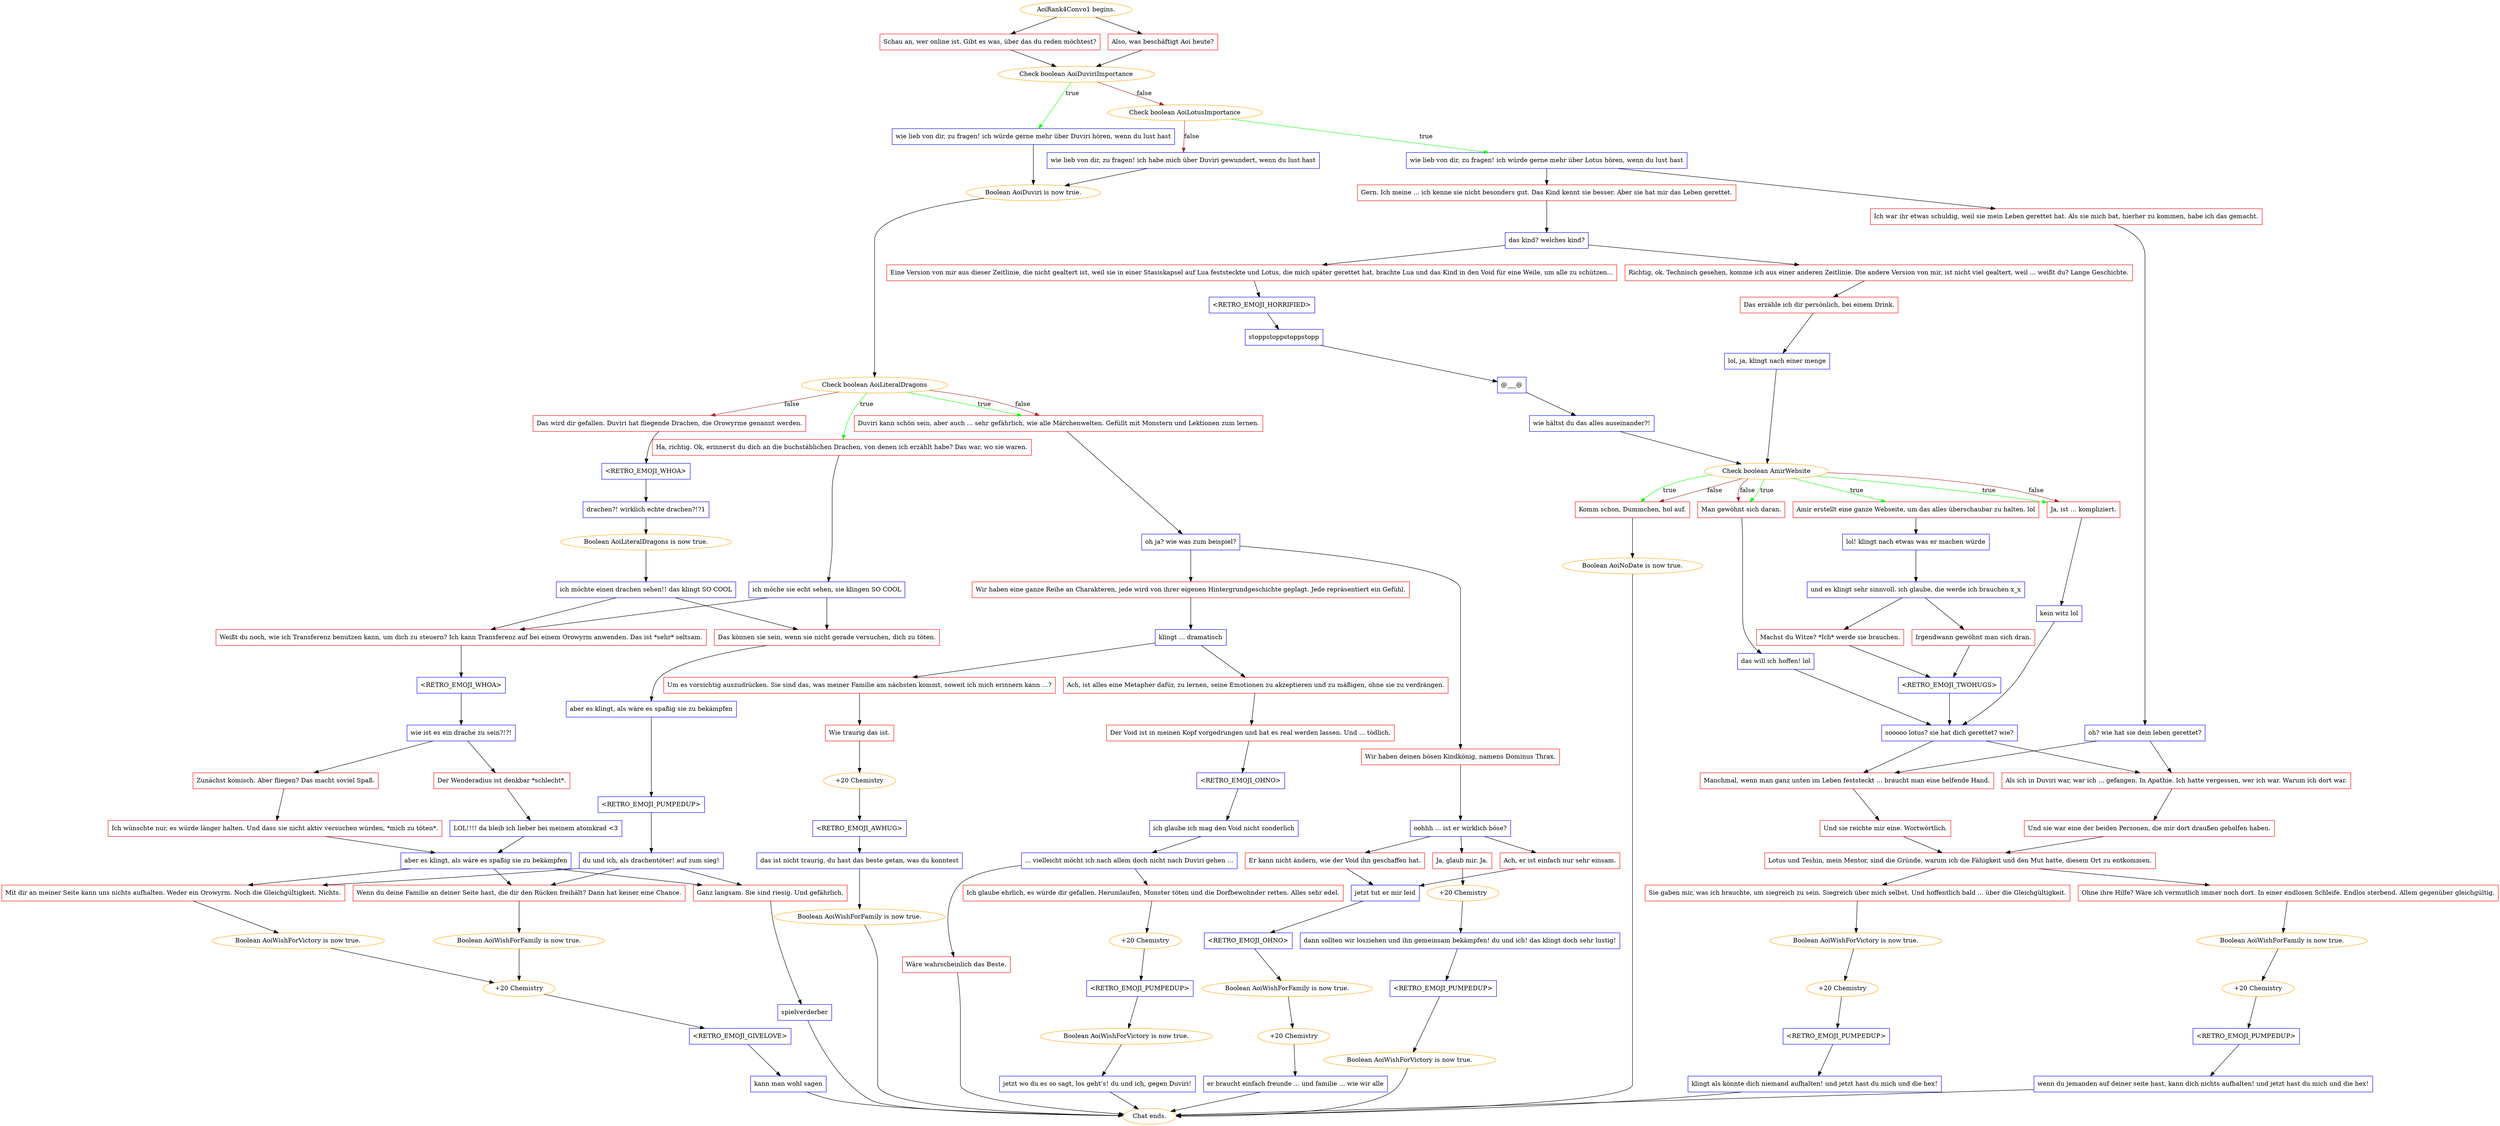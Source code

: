 digraph {
	"AoiRank4Convo1 begins." [color=orange];
		"AoiRank4Convo1 begins." -> j2945301738;
		"AoiRank4Convo1 begins." -> j2441103538;
	j2945301738 [label="Schau an, wer online ist. Gibt es was, über das du reden möchtest?",shape=box,color=red];
		j2945301738 -> j1809401539;
	j2441103538 [label="Also, was beschäftigt Aoi heute?",shape=box,color=red];
		j2441103538 -> j1809401539;
	j1809401539 [label="Check boolean AoiDuviriImportance",color=orange];
		j1809401539 -> j1802290575 [label=true,color=green];
		j1809401539 -> j154481637 [label=false,color=brown];
	j1802290575 [label="wie lieb von dir, zu fragen! ich würde gerne mehr über Duviri hören, wenn du lust hast",shape=box,color=blue];
		j1802290575 -> j2368671069;
	j154481637 [label="Check boolean AoiLotusImportance",color=orange];
		j154481637 -> j3668057239 [label=true,color=green];
		j154481637 -> j4176646235 [label=false,color=brown];
	j2368671069 [label="Boolean AoiDuviri is now true.",color=orange];
		j2368671069 -> j3275037065;
	j3668057239 [label="wie lieb von dir, zu fragen! ich würde gerne mehr über Lotus hören, wenn du lust hast",shape=box,color=blue];
		j3668057239 -> j2329987836;
		j3668057239 -> j3509431302;
	j4176646235 [label="wie lieb von dir, zu fragen! ich habe mich über Duviri gewundert, wenn du lust hast",shape=box,color=blue];
		j4176646235 -> j2368671069;
	j3275037065 [label="Check boolean AoiLiteralDragons",color=orange];
		j3275037065 -> j3393414538 [label=true,color=green];
		j3275037065 -> j1711274439 [label=true,color=green];
		j3275037065 -> j3382452569 [label=false,color=brown];
		j3275037065 -> j1711274439 [label=false,color=brown];
	j2329987836 [label="Gern. Ich meine ... ich kenne sie nicht besonders gut. Das Kind kennt sie besser. Aber sie hat mir das Leben gerettet.",shape=box,color=red];
		j2329987836 -> j2423487354;
	j3509431302 [label="Ich war ihr etwas schuldig, weil sie mein Leben gerettet hat. Als sie mich bat, hierher zu kommen, habe ich das gemacht.",shape=box,color=red];
		j3509431302 -> j2134852638;
	j3393414538 [label="Ha, richtig. Ok, erinnerst du dich an die buchstäblichen Drachen, von denen ich erzählt habe? Das war, wo sie waren.",shape=box,color=red];
		j3393414538 -> j2632062152;
	j1711274439 [label="Duviri kann schön sein, aber auch ... sehr gefährlich, wie alle Märchenwelten. Gefüllt mit Monstern und Lektionen zum lernen.",shape=box,color=red];
		j1711274439 -> j1479472955;
	j3382452569 [label="Das wird dir gefallen. Duviri hat fliegende Drachen, die Orowyrme genannt werden.",shape=box,color=red];
		j3382452569 -> j1212440435;
	j2423487354 [label="das kind? welches kind?",shape=box,color=blue];
		j2423487354 -> j4127761587;
		j2423487354 -> j2850575555;
	j2134852638 [label="oh? wie hat sie dein leben gerettet?",shape=box,color=blue];
		j2134852638 -> j1862875947;
		j2134852638 -> j2961099713;
	j2632062152 [label="ich möche sie echt sehen, sie klingen SO COOL",shape=box,color=blue];
		j2632062152 -> j2494483619;
		j2632062152 -> j2595138592;
	j1479472955 [label="oh ja? wie was zum beispiel?",shape=box,color=blue];
		j1479472955 -> j3407463632;
		j1479472955 -> j1196308556;
	j1212440435 [label="<RETRO_EMOJI_WHOA>",shape=box,color=blue];
		j1212440435 -> j2171575733;
	j4127761587 [label="Eine Version von mir aus dieser Zeitlinie, die nicht gealtert ist, weil sie in einer Stasiskapsel auf Lua feststeckte und Lotus, die mich später gerettet hat, brachte Lua und das Kind in den Void für eine Weile, um alle zu schützen...",shape=box,color=red];
		j4127761587 -> j2360185147;
	j2850575555 [label="Richtig, ok. Technisch gesehen, komme ich aus einer anderen Zeitlinie. Die andere Version von mir, ist nicht viel gealtert, weil ... weißt du? Lange Geschichte.",shape=box,color=red];
		j2850575555 -> j1328899507;
	j1862875947 [label="Als ich in Duviri war, war ich ... gefangen. In Apathie. Ich hatte vergessen, wer ich war. Warum ich dort war.",shape=box,color=red];
		j1862875947 -> j1619427042;
	j2961099713 [label="Manchmal, wenn man ganz unten im Leben feststeckt ... braucht man eine helfende Hand.",shape=box,color=red];
		j2961099713 -> j4210097118;
	j2494483619 [label="Weißt du noch, wie ich Transferenz benutzen kann, um dich zu steuern? Ich kann Transferenz auf bei einem Orowyrm anwenden. Das ist *sehr* seltsam.",shape=box,color=red];
		j2494483619 -> j892305428;
	j2595138592 [label="Das können sie sein, wenn sie nicht gerade versuchen, dich zu töten.",shape=box,color=red];
		j2595138592 -> j1175526775;
	j3407463632 [label="Wir haben deinen bösen Kindkönig, namens Dominus Thrax.",shape=box,color=red];
		j3407463632 -> j1849837666;
	j1196308556 [label="Wir haben eine ganze Reihe an Charakteren, jede wird von ihrer eigenen Hintergrundgeschichte geplagt. Jede repräsentiert ein Gefühl.",shape=box,color=red];
		j1196308556 -> j2092088615;
	j2171575733 [label="drachen?! wirklich echte drachen?!?1",shape=box,color=blue];
		j2171575733 -> j2808268744;
	j2360185147 [label="<RETRO_EMOJI_HORRIFIED>",shape=box,color=blue];
		j2360185147 -> j396927134;
	j1328899507 [label="Das erzähle ich dir persönlich, bei einem Drink.",shape=box,color=red];
		j1328899507 -> j3536425178;
	j1619427042 [label="Und sie war eine der beiden Personen, die mir dort draußen geholfen haben.",shape=box,color=red];
		j1619427042 -> j4252842113;
	j4210097118 [label="Und sie reichte mir eine. Wortwörtlich.",shape=box,color=red];
		j4210097118 -> j4252842113;
	j892305428 [label="<RETRO_EMOJI_WHOA>",shape=box,color=blue];
		j892305428 -> j443996562;
	j1175526775 [label="aber es klingt, als wäre es spaßig sie zu bekämpfen",shape=box,color=blue];
		j1175526775 -> j535975812;
	j1849837666 [label="oohhh ... ist er wirklich böse?",shape=box,color=blue];
		j1849837666 -> j1542765202;
		j1849837666 -> j2145407530;
		j1849837666 -> j721801132;
	j2092088615 [label="klingt ... dramatisch",shape=box,color=blue];
		j2092088615 -> j874382419;
		j2092088615 -> j3015035450;
	j2808268744 [label="Boolean AoiLiteralDragons is now true.",color=orange];
		j2808268744 -> j2378197331;
	j396927134 [label="stoppstoppstoppstopp",shape=box,color=blue];
		j396927134 -> j1286600138;
	j3536425178 [label="lol, ja, klingt nach einer menge",shape=box,color=blue];
		j3536425178 -> j3403710368;
	j4252842113 [label="Lotus und Teshin, mein Mentor, sind die Gründe, warum ich die Fähigkeit und den Mut hatte, diesem Ort zu entkommen.",shape=box,color=red];
		j4252842113 -> j2751122106;
		j4252842113 -> j4217599900;
	j443996562 [label="wie ist es ein drache zu sein?!?!",shape=box,color=blue];
		j443996562 -> j2129676898;
		j443996562 -> j2261581760;
	j535975812 [label="<RETRO_EMOJI_PUMPEDUP>",shape=box,color=blue];
		j535975812 -> j1234380036;
	j1542765202 [label="Ja, glaub mir. Ja.",shape=box,color=red];
		j1542765202 -> j2373709692;
	j2145407530 [label="Ach, er ist einfach nur sehr einsam.",shape=box,color=red];
		j2145407530 -> j1006990048;
	j721801132 [label="Er kann nicht ändern, wie der Void ihn geschaffen hat.",shape=box,color=red];
		j721801132 -> j1006990048;
	j874382419 [label="Um es vorsichtig auszudrücken. Sie sind das, was meiner Familie am nächsten kommt, soweit ich mich erinnern kann …?",shape=box,color=red];
		j874382419 -> j3965777236;
	j3015035450 [label="Ach, ist alles eine Metapher dafür, zu lernen, seine Emotionen zu akzeptieren und zu mäßigen, ohne sie zu verdrängen.",shape=box,color=red];
		j3015035450 -> j849959193;
	j2378197331 [label="ich möchte einen drachen sehen!! das klingt SO COOL",shape=box,color=blue];
		j2378197331 -> j2494483619;
		j2378197331 -> j2595138592;
	j1286600138 [label="@___@",shape=box,color=blue];
		j1286600138 -> j3387614285;
	j3403710368 [label="Check boolean AmirWebsite",color=orange];
		j3403710368 -> j3780504549 [label=true,color=green];
		j3403710368 -> j3873758656 [label=true,color=green];
		j3403710368 -> j3655745245 [label=true,color=green];
		j3403710368 -> j974836432 [label=true,color=green];
		j3403710368 -> j3873758656 [label=false,color=brown];
		j3403710368 -> j3655745245 [label=false,color=brown];
		j3403710368 -> j974836432 [label=false,color=brown];
	j2751122106 [label="Ohne ihre Hilfe? Wäre ich vermutlich immer noch dort. In einer endlosen Schleife. Endlos sterbend. Allem gegenüber gleichgültig.",shape=box,color=red];
		j2751122106 -> j1000710218;
	j4217599900 [label="Sie gaben mir, was ich brauchte, um siegreich zu sein. Siegreich über mich selbst. Und hoffentlich bald ... über die Gleichgültigkeit.",shape=box,color=red];
		j4217599900 -> j1529242858;
	j2129676898 [label="Der Wenderadius ist denkbar *schlecht*.",shape=box,color=red];
		j2129676898 -> j1013138136;
	j2261581760 [label="Zunächst komisch. Aber fliegen? Das macht soviel Spaß.",shape=box,color=red];
		j2261581760 -> j3920570024;
	j1234380036 [label="du und ich, als drachentöter! auf zum sieg!",shape=box,color=blue];
		j1234380036 -> j938392593;
		j1234380036 -> j3431370056;
		j1234380036 -> j768256274;
	j2373709692 [label="+20 Chemistry",color=orange];
		j2373709692 -> j3120438948;
	j1006990048 [label="jetzt tut er mir leid",shape=box,color=blue];
		j1006990048 -> j527871125;
	j3965777236 [label="Wie traurig das ist.",shape=box,color=red];
		j3965777236 -> j2128538454;
	j849959193 [label="Der Void ist in meinen Kopf vorgedrungen und hat es real werden lassen. Und ... tödlich.",shape=box,color=red];
		j849959193 -> j3469261866;
	j3387614285 [label="wie hältst du das alles auseinander?!",shape=box,color=blue];
		j3387614285 -> j3403710368;
	j3780504549 [label="Amir erstellt eine ganze Webseite, um das alles überschaubar zu halten. lol",shape=box,color=red];
		j3780504549 -> j4072480965;
	j3873758656 [label="Ja, ist ... kompliziert.",shape=box,color=red];
		j3873758656 -> j1968453921;
	j3655745245 [label="Man gewöhnt sich daran.",shape=box,color=red];
		j3655745245 -> j3547316432;
	j974836432 [label="Komm schon, Dummchen, hol auf.",shape=box,color=red];
		j974836432 -> j2246494386;
	j1000710218 [label="Boolean AoiWishForFamily is now true.",color=orange];
		j1000710218 -> j4153284249;
	j1529242858 [label="Boolean AoiWishForVictory is now true.",color=orange];
		j1529242858 -> j741253121;
	j1013138136 [label="LOL!!!! da bleib ich lieber bei meinem atomkrad <3",shape=box,color=blue];
		j1013138136 -> j4193106011;
	j3920570024 [label="Ich wünschte nur, es würde länger halten. Und dass sie nicht aktiv versuchen würden, *mich zu töten*.",shape=box,color=red];
		j3920570024 -> j4193106011;
	j938392593 [label="Mit dir an meiner Seite kann uns nichts aufhalten. Weder ein Orowyrm. Noch die Gleichgültigkeit. Nichts.",shape=box,color=red];
		j938392593 -> j1058736175;
	j3431370056 [label="Wenn du deine Familie an deiner Seite hast, die dir den Rücken freihält? Dann hat keiner eine Chance.",shape=box,color=red];
		j3431370056 -> j938619107;
	j768256274 [label="Ganz langsam. Sie sind riesig. Und gefährlich.",shape=box,color=red];
		j768256274 -> j307065243;
	j3120438948 [label="dann sollten wir losziehen und ihn gemeinsam bekämpfen! du und ich! das klingt doch sehr lustig!",shape=box,color=blue];
		j3120438948 -> j3272168861;
	j527871125 [label="<RETRO_EMOJI_OHNO>",shape=box,color=blue];
		j527871125 -> j666029751;
	j2128538454 [label="+20 Chemistry",color=orange];
		j2128538454 -> j3429806099;
	j3469261866 [label="<RETRO_EMOJI_OHNO>",shape=box,color=blue];
		j3469261866 -> j1270568839;
	j4072480965 [label="lol! klingt nach etwas was er machen würde",shape=box,color=blue];
		j4072480965 -> j1345164024;
	j1968453921 [label="kein witz lol",shape=box,color=blue];
		j1968453921 -> j789525839;
	j3547316432 [label="das will ich hoffen! lol",shape=box,color=blue];
		j3547316432 -> j789525839;
	j2246494386 [label="Boolean AoiNoDate is now true.",color=orange];
		j2246494386 -> "Chat ends.";
	j4153284249 [label="+20 Chemistry",color=orange];
		j4153284249 -> j2825259422;
	j741253121 [label="+20 Chemistry",color=orange];
		j741253121 -> j4172246060;
	j4193106011 [label="aber es klingt, als wäre es spaßig sie zu bekämpfen",shape=box,color=blue];
		j4193106011 -> j938392593;
		j4193106011 -> j3431370056;
		j4193106011 -> j768256274;
	j1058736175 [label="Boolean AoiWishForVictory is now true.",color=orange];
		j1058736175 -> j580095520;
	j938619107 [label="Boolean AoiWishForFamily is now true.",color=orange];
		j938619107 -> j580095520;
	j307065243 [label="spielverderber",shape=box,color=blue];
		j307065243 -> "Chat ends.";
	j3272168861 [label="<RETRO_EMOJI_PUMPEDUP>",shape=box,color=blue];
		j3272168861 -> j1215465885;
	j666029751 [label="Boolean AoiWishForFamily is now true.",color=orange];
		j666029751 -> j1092107101;
	j3429806099 [label="<RETRO_EMOJI_AWHUG>",shape=box,color=blue];
		j3429806099 -> j1001900617;
	j1270568839 [label="ich glaube ich mag den Void nicht sonderlich",shape=box,color=blue];
		j1270568839 -> j1117464031;
	j1345164024 [label="und es klingt sehr sinnvoll. ich glaube, die werde ich brauchen x_x",shape=box,color=blue];
		j1345164024 -> j2722131201;
		j1345164024 -> j346719444;
	j789525839 [label="sooooo lotus? sie hat dich gerettet? wie?",shape=box,color=blue];
		j789525839 -> j1862875947;
		j789525839 -> j2961099713;
	"Chat ends." [color=orange];
	j2825259422 [label="<RETRO_EMOJI_PUMPEDUP>",shape=box,color=blue];
		j2825259422 -> j1773658204;
	j4172246060 [label="<RETRO_EMOJI_PUMPEDUP>",shape=box,color=blue];
		j4172246060 -> j3976006642;
	j580095520 [label="+20 Chemistry",color=orange];
		j580095520 -> j1480333481;
	j1215465885 [label="Boolean AoiWishForVictory is now true.",color=orange];
		j1215465885 -> "Chat ends.";
	j1092107101 [label="+20 Chemistry",color=orange];
		j1092107101 -> j2336442784;
	j1001900617 [label="das ist nicht traurig, du hast das beste getan, was du konntest",shape=box,color=blue];
		j1001900617 -> j3844152326;
	j1117464031 [label="... vielleicht möcht ich nach allem doch nicht nach Duviri gehen ...",shape=box,color=blue];
		j1117464031 -> j2096091954;
		j1117464031 -> j1694859448;
	j2722131201 [label="Machst du Witze? *Ich* werde sie brauchen.",shape=box,color=red];
		j2722131201 -> j3925041315;
	j346719444 [label="Irgendwann gewöhnt man sich dran.",shape=box,color=red];
		j346719444 -> j3925041315;
	j1773658204 [label="wenn du jemanden auf deiner seite hast, kann dich nichts aufhalten! und jetzt hast du mich und die hex!",shape=box,color=blue];
		j1773658204 -> "Chat ends.";
	j3976006642 [label="klingt als könnte dich niemand aufhalten! und jetzt hast du mich und die hex!",shape=box,color=blue];
		j3976006642 -> "Chat ends.";
	j1480333481 [label="<RETRO_EMOJI_GIVELOVE>",shape=box,color=blue];
		j1480333481 -> j1447303616;
	j2336442784 [label="er braucht einfach freunde ... und familie ... wie wir alle",shape=box,color=blue];
		j2336442784 -> "Chat ends.";
	j3844152326 [label="Boolean AoiWishForFamily is now true.",color=orange];
		j3844152326 -> "Chat ends.";
	j2096091954 [label="Wäre wahrscheinlich das Beste.",shape=box,color=red];
		j2096091954 -> "Chat ends.";
	j1694859448 [label="Ich glaube ehrlich, es würde dir gefallen. Herumlaufen, Monster töten und die Dorfbewohnder retten. Alles sehr edel.",shape=box,color=red];
		j1694859448 -> j569669430;
	j3925041315 [label="<RETRO_EMOJI_TWOHUGS>",shape=box,color=blue];
		j3925041315 -> j789525839;
	j1447303616 [label="kann man wohl sagen",shape=box,color=blue];
		j1447303616 -> "Chat ends.";
	j569669430 [label="+20 Chemistry",color=orange];
		j569669430 -> j2977159138;
	j2977159138 [label="<RETRO_EMOJI_PUMPEDUP>",shape=box,color=blue];
		j2977159138 -> j935910042;
	j935910042 [label="Boolean AoiWishForVictory is now true.",color=orange];
		j935910042 -> j968712010;
	j968712010 [label="jetzt wo du es so sagt, los geht’s! du und ich, gegen Duviri!",shape=box,color=blue];
		j968712010 -> "Chat ends.";
}